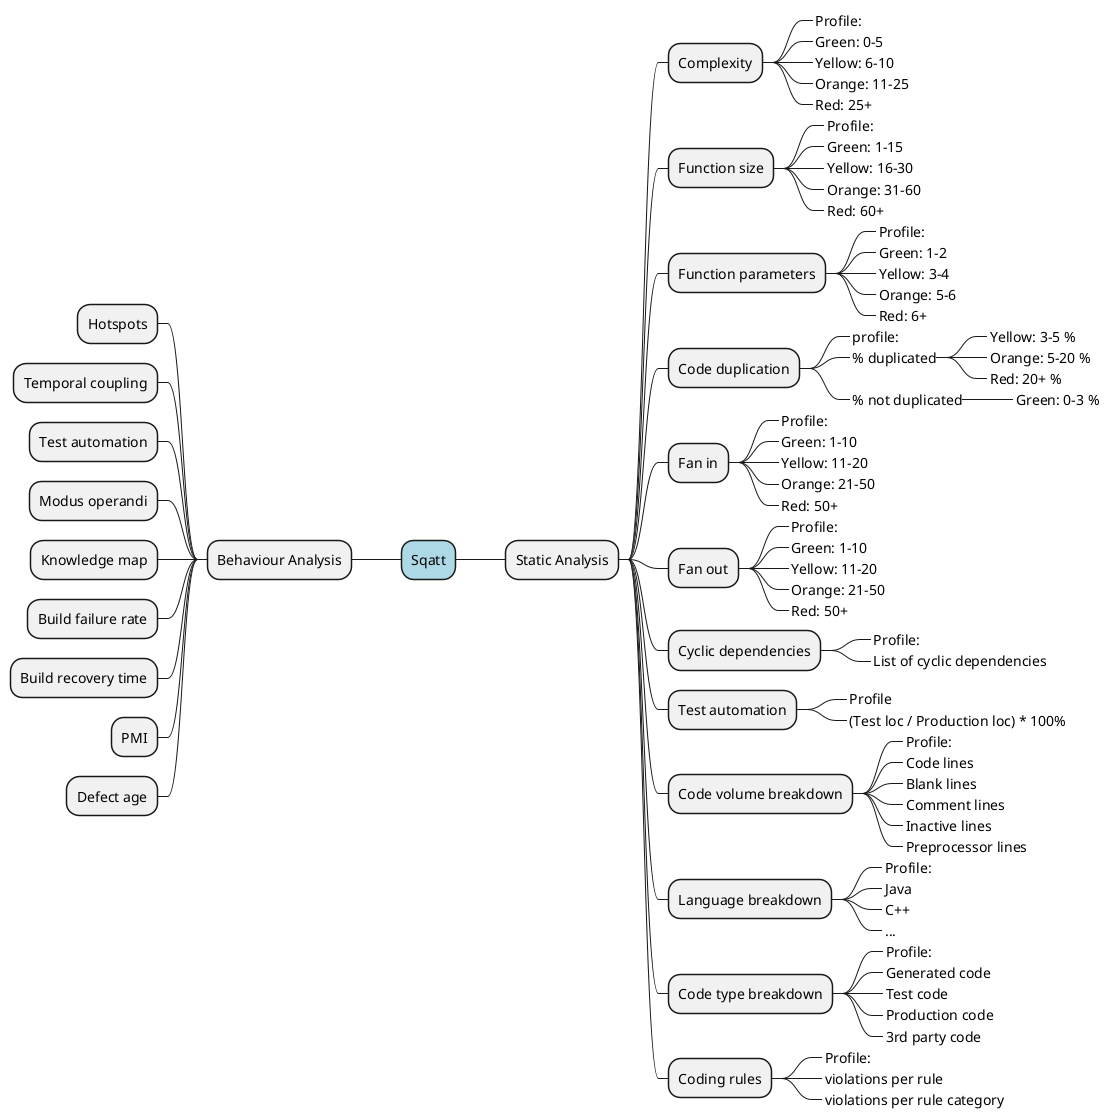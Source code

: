 @startmindmap
*[#lightblue] Sqatt
** Static Analysis

*** Complexity
****_ Profile:
****_ Green: 0-5
****_ Yellow: 6-10
****_ Orange: 11-25
****_ Red: 25+

*** Function size
****_ Profile:
****_ Green: 1-15
****_ Yellow: 16-30
****_ Orange: 31-60
****_ Red: 60+

*** Function parameters
****_ Profile:
****_ Green: 1-2
****_ Yellow: 3-4
****_ Orange: 5-6
****_ Red: 6+

*** Code duplication
****_ profile:
****_ % duplicated
*****_ Yellow: 3-5 %
*****_ Orange: 5-20 %
*****_ Red: 20+ %
****_ % not duplicated
*****_ Green: 0-3 %

*** Fan in
****_ Profile:
****_ Green: 1-10
****_ Yellow: 11-20
****_ Orange: 21-50
****_ Red: 50+

*** Fan out
****_ Profile:
****_ Green: 1-10
****_ Yellow: 11-20
****_ Orange: 21-50
****_ Red: 50+

*** Cyclic dependencies
****_ Profile:
****_ List of cyclic dependencies

*** Test automation
****_ Profile
****_ (Test loc / Production loc) * 100%

*** Code volume breakdown
****_ Profile:
****_ Code lines
****_ Blank lines
****_ Comment lines
****_ Inactive lines
****_ Preprocessor lines

*** Language breakdown
****_ Profile:
****_ Java
****_ C++
****_ ...

*** Code type breakdown
****_ Profile:
****_ Generated code
****_ Test code
****_ Production code
****_ 3rd party code

*** Coding rules
****_ Profile:
****_ violations per rule
****_ violations per rule category

-- Behaviour Analysis
--- Hotspots
--- Temporal coupling
--- Test automation
--- Modus operandi
--- Knowledge map
--- Build failure rate
--- Build recovery time
--- PMI
--- Defect age

@endmindmap